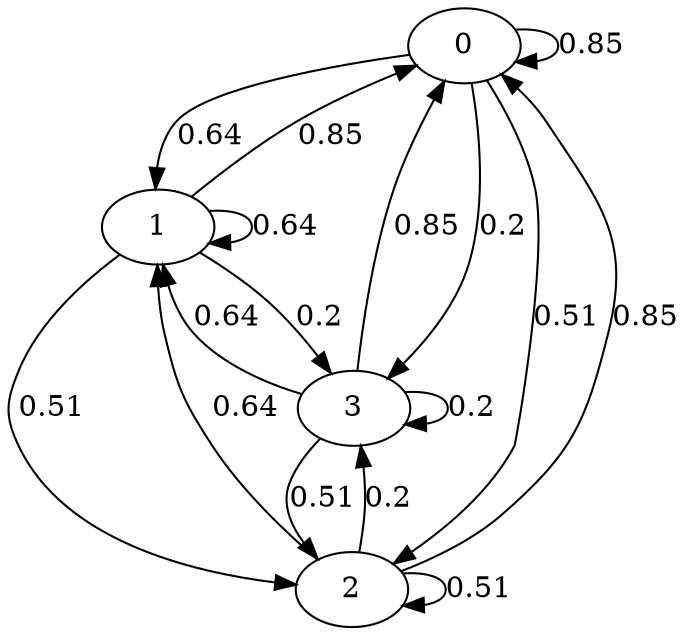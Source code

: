 digraph G {0 -> 0 [label="0.85"];0 -> 1 [label="0.64"];0 -> 2 [label="0.51"];0 -> 3 [label="0.2"];1 -> 0 [label="0.85"];1 -> 1 [label="0.64"];1 -> 2 [label="0.51"];1 -> 3 [label="0.2"];2 -> 0 [label="0.85"];2 -> 1 [label="0.64"];2 -> 2 [label="0.51"];2 -> 3 [label="0.2"];3 -> 0 [label="0.85"];3 -> 1 [label="0.64"];3 -> 2 [label="0.51"];3 -> 3 [label="0.2"];}